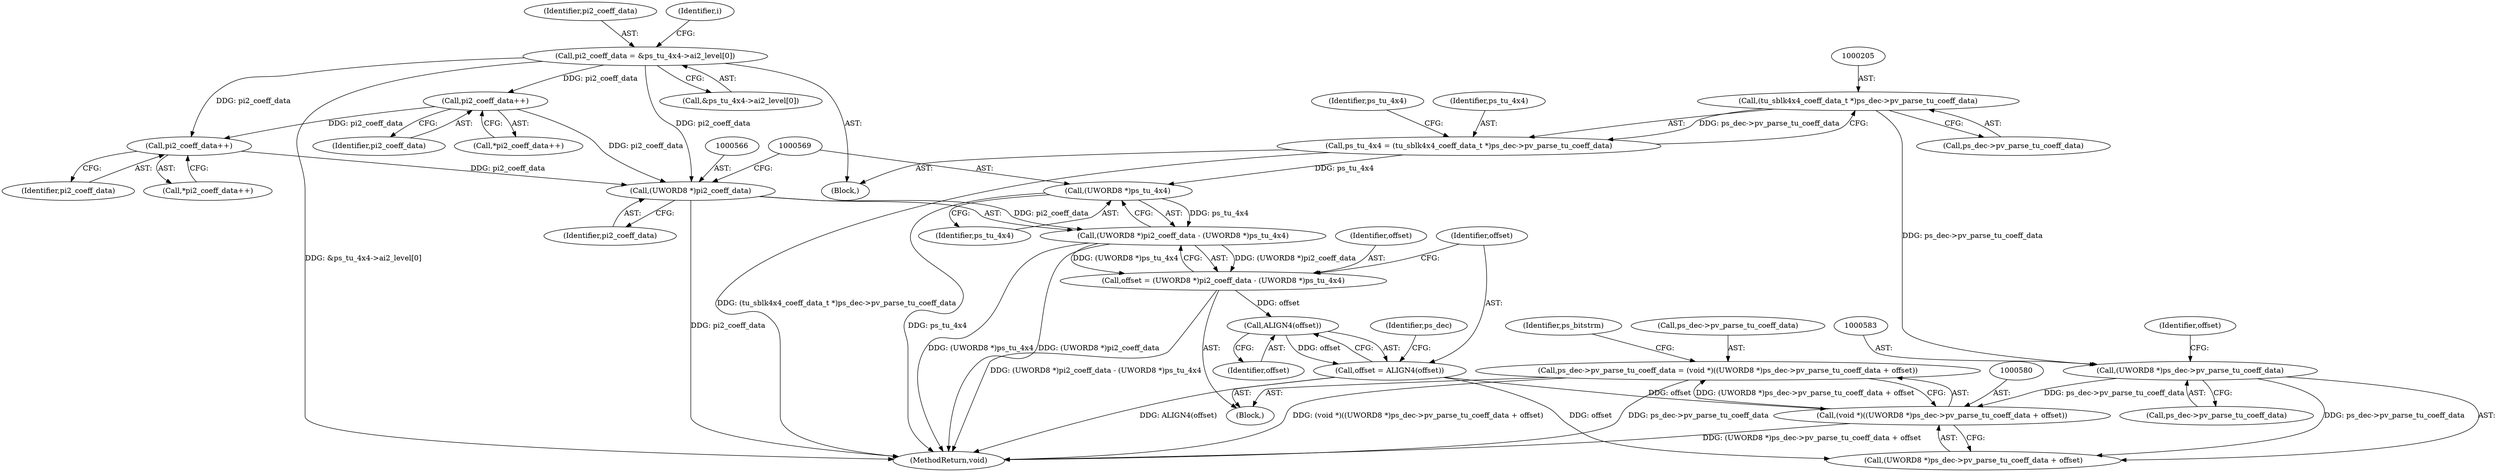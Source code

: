 digraph "0_Android_c57fc3703ae2e0d41b1f6580c50015937f2d23c1_1@integer" {
"1000575" [label="(Call,ps_dec->pv_parse_tu_coeff_data = (void *)((UWORD8 *)ps_dec->pv_parse_tu_coeff_data + offset))"];
"1000579" [label="(Call,(void *)((UWORD8 *)ps_dec->pv_parse_tu_coeff_data + offset))"];
"1000582" [label="(Call,(UWORD8 *)ps_dec->pv_parse_tu_coeff_data)"];
"1000204" [label="(Call,(tu_sblk4x4_coeff_data_t *)ps_dec->pv_parse_tu_coeff_data)"];
"1000571" [label="(Call,offset = ALIGN4(offset))"];
"1000573" [label="(Call,ALIGN4(offset))"];
"1000562" [label="(Call,offset = (UWORD8 *)pi2_coeff_data - (UWORD8 *)ps_tu_4x4)"];
"1000564" [label="(Call,(UWORD8 *)pi2_coeff_data - (UWORD8 *)ps_tu_4x4)"];
"1000565" [label="(Call,(UWORD8 *)pi2_coeff_data)"];
"1000552" [label="(Call,pi2_coeff_data++)"];
"1000526" [label="(Call,pi2_coeff_data++)"];
"1000214" [label="(Call,pi2_coeff_data = &ps_tu_4x4->ai2_level[0])"];
"1000568" [label="(Call,(UWORD8 *)ps_tu_4x4)"];
"1000202" [label="(Call,ps_tu_4x4 = (tu_sblk4x4_coeff_data_t *)ps_dec->pv_parse_tu_coeff_data)"];
"1000560" [label="(Block,)"];
"1000570" [label="(Identifier,ps_tu_4x4)"];
"1000204" [label="(Call,(tu_sblk4x4_coeff_data_t *)ps_dec->pv_parse_tu_coeff_data)"];
"1000576" [label="(Call,ps_dec->pv_parse_tu_coeff_data)"];
"1000526" [label="(Call,pi2_coeff_data++)"];
"1000564" [label="(Call,(UWORD8 *)pi2_coeff_data - (UWORD8 *)ps_tu_4x4)"];
"1000575" [label="(Call,ps_dec->pv_parse_tu_coeff_data = (void *)((UWORD8 *)ps_dec->pv_parse_tu_coeff_data + offset))"];
"1000584" [label="(Call,ps_dec->pv_parse_tu_coeff_data)"];
"1000573" [label="(Call,ALIGN4(offset))"];
"1000568" [label="(Call,(UWORD8 *)ps_tu_4x4)"];
"1000525" [label="(Call,*pi2_coeff_data++)"];
"1000581" [label="(Call,(UWORD8 *)ps_dec->pv_parse_tu_coeff_data + offset)"];
"1000203" [label="(Identifier,ps_tu_4x4)"];
"1000565" [label="(Call,(UWORD8 *)pi2_coeff_data)"];
"1000552" [label="(Call,pi2_coeff_data++)"];
"1000567" [label="(Identifier,pi2_coeff_data)"];
"1000211" [label="(Identifier,ps_tu_4x4)"];
"1000214" [label="(Call,pi2_coeff_data = &ps_tu_4x4->ai2_level[0])"];
"1000157" [label="(Block,)"];
"1000587" [label="(Identifier,offset)"];
"1000571" [label="(Call,offset = ALIGN4(offset))"];
"1000577" [label="(Identifier,ps_dec)"];
"1000593" [label="(MethodReturn,void)"];
"1000579" [label="(Call,(void *)((UWORD8 *)ps_dec->pv_parse_tu_coeff_data + offset))"];
"1000553" [label="(Identifier,pi2_coeff_data)"];
"1000215" [label="(Identifier,pi2_coeff_data)"];
"1000206" [label="(Call,ps_dec->pv_parse_tu_coeff_data)"];
"1000551" [label="(Call,*pi2_coeff_data++)"];
"1000223" [label="(Identifier,i)"];
"1000574" [label="(Identifier,offset)"];
"1000572" [label="(Identifier,offset)"];
"1000216" [label="(Call,&ps_tu_4x4->ai2_level[0])"];
"1000562" [label="(Call,offset = (UWORD8 *)pi2_coeff_data - (UWORD8 *)ps_tu_4x4)"];
"1000563" [label="(Identifier,offset)"];
"1000202" [label="(Call,ps_tu_4x4 = (tu_sblk4x4_coeff_data_t *)ps_dec->pv_parse_tu_coeff_data)"];
"1000582" [label="(Call,(UWORD8 *)ps_dec->pv_parse_tu_coeff_data)"];
"1000590" [label="(Identifier,ps_bitstrm)"];
"1000527" [label="(Identifier,pi2_coeff_data)"];
"1000575" -> "1000560"  [label="AST: "];
"1000575" -> "1000579"  [label="CFG: "];
"1000576" -> "1000575"  [label="AST: "];
"1000579" -> "1000575"  [label="AST: "];
"1000590" -> "1000575"  [label="CFG: "];
"1000575" -> "1000593"  [label="DDG: (void *)((UWORD8 *)ps_dec->pv_parse_tu_coeff_data + offset)"];
"1000575" -> "1000593"  [label="DDG: ps_dec->pv_parse_tu_coeff_data"];
"1000579" -> "1000575"  [label="DDG: (UWORD8 *)ps_dec->pv_parse_tu_coeff_data + offset"];
"1000579" -> "1000581"  [label="CFG: "];
"1000580" -> "1000579"  [label="AST: "];
"1000581" -> "1000579"  [label="AST: "];
"1000579" -> "1000593"  [label="DDG: (UWORD8 *)ps_dec->pv_parse_tu_coeff_data + offset"];
"1000582" -> "1000579"  [label="DDG: ps_dec->pv_parse_tu_coeff_data"];
"1000571" -> "1000579"  [label="DDG: offset"];
"1000582" -> "1000581"  [label="AST: "];
"1000582" -> "1000584"  [label="CFG: "];
"1000583" -> "1000582"  [label="AST: "];
"1000584" -> "1000582"  [label="AST: "];
"1000587" -> "1000582"  [label="CFG: "];
"1000582" -> "1000581"  [label="DDG: ps_dec->pv_parse_tu_coeff_data"];
"1000204" -> "1000582"  [label="DDG: ps_dec->pv_parse_tu_coeff_data"];
"1000204" -> "1000202"  [label="AST: "];
"1000204" -> "1000206"  [label="CFG: "];
"1000205" -> "1000204"  [label="AST: "];
"1000206" -> "1000204"  [label="AST: "];
"1000202" -> "1000204"  [label="CFG: "];
"1000204" -> "1000202"  [label="DDG: ps_dec->pv_parse_tu_coeff_data"];
"1000571" -> "1000560"  [label="AST: "];
"1000571" -> "1000573"  [label="CFG: "];
"1000572" -> "1000571"  [label="AST: "];
"1000573" -> "1000571"  [label="AST: "];
"1000577" -> "1000571"  [label="CFG: "];
"1000571" -> "1000593"  [label="DDG: ALIGN4(offset)"];
"1000573" -> "1000571"  [label="DDG: offset"];
"1000571" -> "1000581"  [label="DDG: offset"];
"1000573" -> "1000574"  [label="CFG: "];
"1000574" -> "1000573"  [label="AST: "];
"1000562" -> "1000573"  [label="DDG: offset"];
"1000562" -> "1000560"  [label="AST: "];
"1000562" -> "1000564"  [label="CFG: "];
"1000563" -> "1000562"  [label="AST: "];
"1000564" -> "1000562"  [label="AST: "];
"1000572" -> "1000562"  [label="CFG: "];
"1000562" -> "1000593"  [label="DDG: (UWORD8 *)pi2_coeff_data - (UWORD8 *)ps_tu_4x4"];
"1000564" -> "1000562"  [label="DDG: (UWORD8 *)pi2_coeff_data"];
"1000564" -> "1000562"  [label="DDG: (UWORD8 *)ps_tu_4x4"];
"1000564" -> "1000568"  [label="CFG: "];
"1000565" -> "1000564"  [label="AST: "];
"1000568" -> "1000564"  [label="AST: "];
"1000564" -> "1000593"  [label="DDG: (UWORD8 *)ps_tu_4x4"];
"1000564" -> "1000593"  [label="DDG: (UWORD8 *)pi2_coeff_data"];
"1000565" -> "1000564"  [label="DDG: pi2_coeff_data"];
"1000568" -> "1000564"  [label="DDG: ps_tu_4x4"];
"1000565" -> "1000567"  [label="CFG: "];
"1000566" -> "1000565"  [label="AST: "];
"1000567" -> "1000565"  [label="AST: "];
"1000569" -> "1000565"  [label="CFG: "];
"1000565" -> "1000593"  [label="DDG: pi2_coeff_data"];
"1000552" -> "1000565"  [label="DDG: pi2_coeff_data"];
"1000526" -> "1000565"  [label="DDG: pi2_coeff_data"];
"1000214" -> "1000565"  [label="DDG: pi2_coeff_data"];
"1000552" -> "1000551"  [label="AST: "];
"1000552" -> "1000553"  [label="CFG: "];
"1000553" -> "1000552"  [label="AST: "];
"1000551" -> "1000552"  [label="CFG: "];
"1000526" -> "1000552"  [label="DDG: pi2_coeff_data"];
"1000214" -> "1000552"  [label="DDG: pi2_coeff_data"];
"1000526" -> "1000525"  [label="AST: "];
"1000526" -> "1000527"  [label="CFG: "];
"1000527" -> "1000526"  [label="AST: "];
"1000525" -> "1000526"  [label="CFG: "];
"1000214" -> "1000526"  [label="DDG: pi2_coeff_data"];
"1000214" -> "1000157"  [label="AST: "];
"1000214" -> "1000216"  [label="CFG: "];
"1000215" -> "1000214"  [label="AST: "];
"1000216" -> "1000214"  [label="AST: "];
"1000223" -> "1000214"  [label="CFG: "];
"1000214" -> "1000593"  [label="DDG: &ps_tu_4x4->ai2_level[0]"];
"1000568" -> "1000570"  [label="CFG: "];
"1000569" -> "1000568"  [label="AST: "];
"1000570" -> "1000568"  [label="AST: "];
"1000568" -> "1000593"  [label="DDG: ps_tu_4x4"];
"1000202" -> "1000568"  [label="DDG: ps_tu_4x4"];
"1000202" -> "1000157"  [label="AST: "];
"1000203" -> "1000202"  [label="AST: "];
"1000211" -> "1000202"  [label="CFG: "];
"1000202" -> "1000593"  [label="DDG: (tu_sblk4x4_coeff_data_t *)ps_dec->pv_parse_tu_coeff_data"];
}
